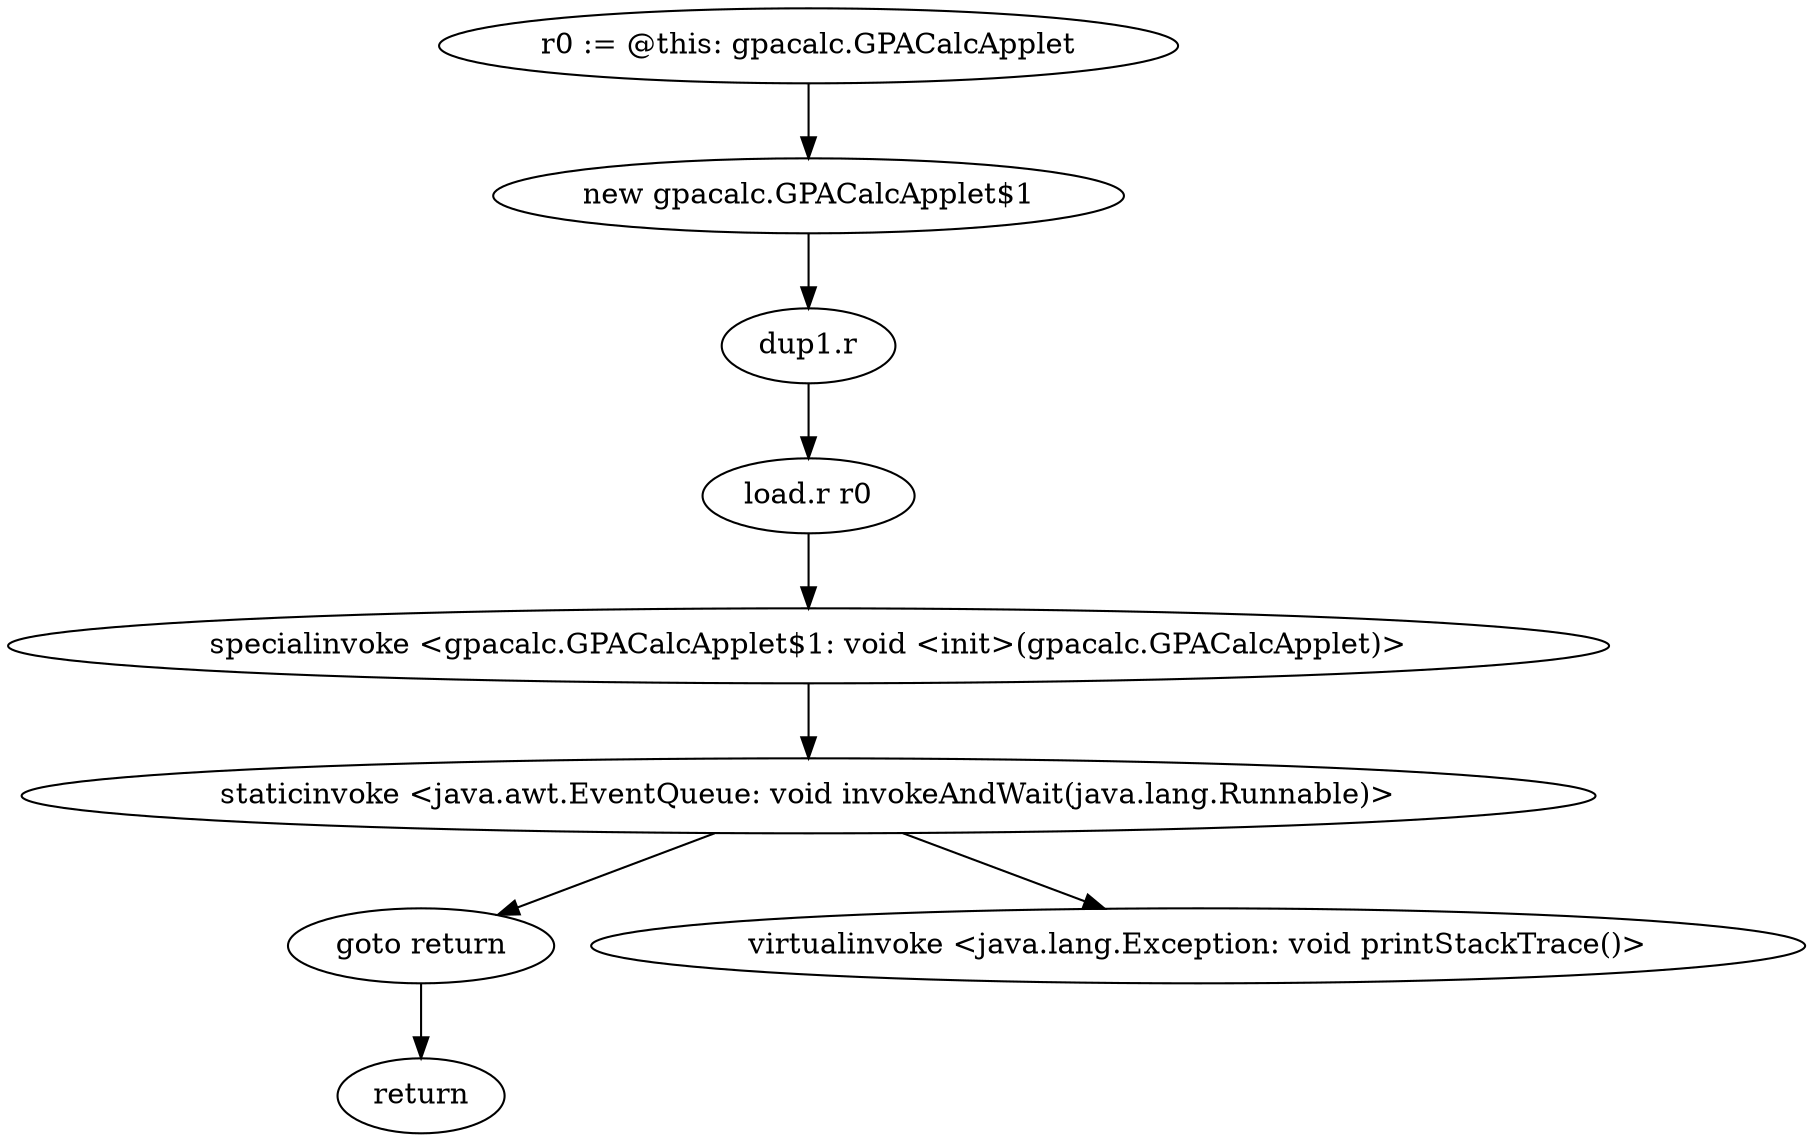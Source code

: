 digraph "" {
    "r0 := @this: gpacalc.GPACalcApplet"
    "new gpacalc.GPACalcApplet$1"
    "r0 := @this: gpacalc.GPACalcApplet"->"new gpacalc.GPACalcApplet$1";
    "dup1.r"
    "new gpacalc.GPACalcApplet$1"->"dup1.r";
    "load.r r0"
    "dup1.r"->"load.r r0";
    "specialinvoke <gpacalc.GPACalcApplet$1: void <init>(gpacalc.GPACalcApplet)>"
    "load.r r0"->"specialinvoke <gpacalc.GPACalcApplet$1: void <init>(gpacalc.GPACalcApplet)>";
    "staticinvoke <java.awt.EventQueue: void invokeAndWait(java.lang.Runnable)>"
    "specialinvoke <gpacalc.GPACalcApplet$1: void <init>(gpacalc.GPACalcApplet)>"->"staticinvoke <java.awt.EventQueue: void invokeAndWait(java.lang.Runnable)>";
    "goto return"
    "staticinvoke <java.awt.EventQueue: void invokeAndWait(java.lang.Runnable)>"->"goto return";
    "return"
    "goto return"->"return";
    "virtualinvoke <java.lang.Exception: void printStackTrace()>"
    "staticinvoke <java.awt.EventQueue: void invokeAndWait(java.lang.Runnable)>"->"virtualinvoke <java.lang.Exception: void printStackTrace()>";
}
